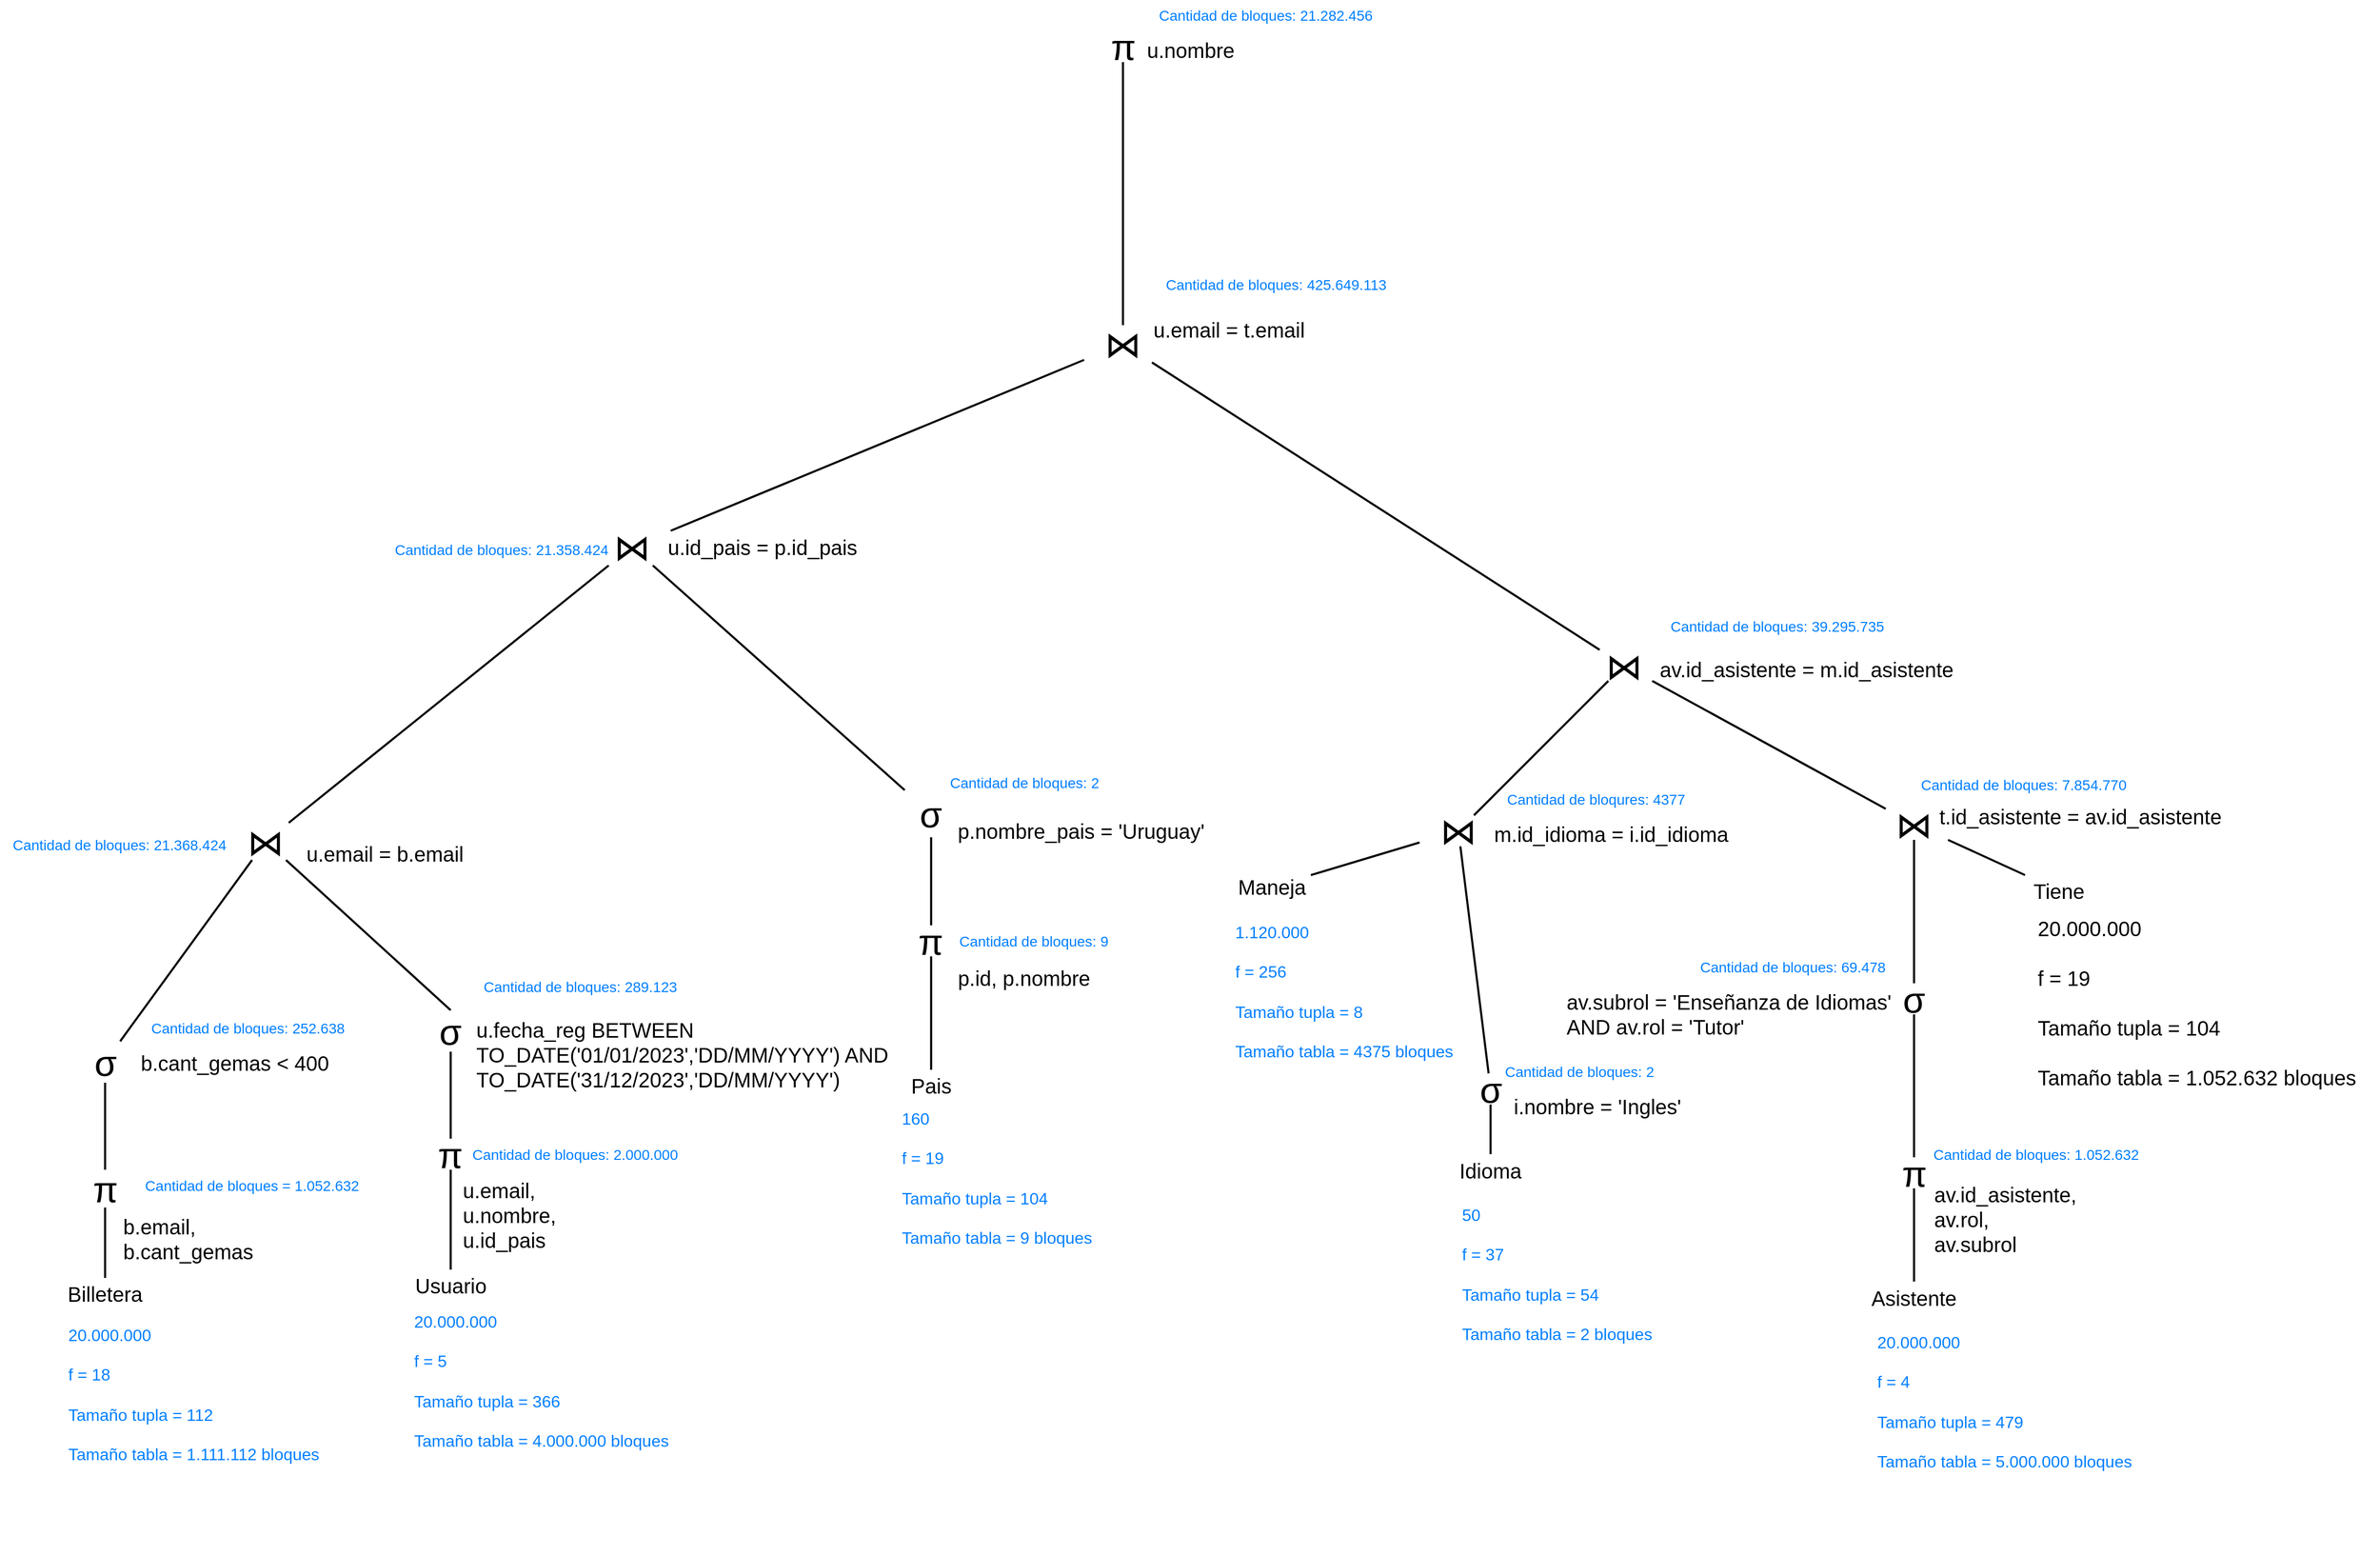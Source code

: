 <mxfile version="24.8.2">
  <diagram id="ld3mcQhA281-zXJmEGoM" name="Page-1">
    <mxGraphModel dx="3373" dy="3289" grid="1" gridSize="10" guides="1" tooltips="1" connect="1" arrows="1" fold="1" page="1" pageScale="1" pageWidth="827" pageHeight="1169" math="0" shadow="0">
      <root>
        <mxCell id="0" />
        <mxCell id="1" parent="0" />
        <mxCell id="2" style="edgeStyle=none;shape=connector;rounded=1;html=1;labelBackgroundColor=none;strokeWidth=2;fontFamily=Helvetica;fontSize=20;fontColor=default;endArrow=none;endFill=0;exitX=0.5;exitY=0;exitDx=0;exitDy=0;fontStyle=0" parent="1" source="16" target="50" edge="1">
          <mxGeometry relative="1" as="geometry">
            <mxPoint x="1546.75" y="255" as="sourcePoint" />
            <mxPoint x="1146.75" y="245" as="targetPoint" />
          </mxGeometry>
        </mxCell>
        <mxCell id="3" style="rounded=0;orthogonalLoop=1;jettySize=auto;html=1;endArrow=none;endFill=0;labelBackgroundColor=none;fontColor=default;strokeWidth=2;fontSize=20;fontStyle=0;fontFamily=Helvetica;" parent="1" source="4" target="13" edge="1">
          <mxGeometry relative="1" as="geometry">
            <mxPoint x="1354.25" y="383" as="targetPoint" />
          </mxGeometry>
        </mxCell>
        <mxCell id="4" value="Usuario" style="text;html=1;align=center;verticalAlign=middle;whiteSpace=wrap;rounded=0;fontSize=20;labelBackgroundColor=none;strokeWidth=2;fontColor=default;fontStyle=0;fontFamily=Helvetica;" parent="1" vertex="1">
          <mxGeometry x="1316.75" y="396" width="75" height="30" as="geometry" />
        </mxCell>
        <mxCell id="5" style="edgeStyle=none;shape=connector;rounded=1;html=1;labelBackgroundColor=none;strokeWidth=2;fontFamily=Helvetica;fontSize=20;fontColor=default;endArrow=none;endFill=0;fontStyle=0" parent="1" source="20" target="9" edge="1">
          <mxGeometry relative="1" as="geometry">
            <mxPoint x="1856.755" y="317" as="targetPoint" />
            <mxPoint x="1883.31" y="366" as="sourcePoint" />
          </mxGeometry>
        </mxCell>
        <mxCell id="6" style="rounded=0;orthogonalLoop=1;jettySize=auto;html=1;endArrow=none;endFill=0;labelBackgroundColor=none;fontColor=default;strokeWidth=2;fontSize=20;fontStyle=0;fontFamily=Helvetica;" parent="1" source="7" target="18" edge="1">
          <mxGeometry relative="1" as="geometry">
            <mxPoint x="1818.25" y="183.5" as="sourcePoint" />
          </mxGeometry>
        </mxCell>
        <mxCell id="7" value="Pais" style="text;html=1;align=center;verticalAlign=middle;whiteSpace=wrap;rounded=0;fontSize=20;labelBackgroundColor=none;strokeWidth=2;fontColor=default;fontStyle=0;fontFamily=Helvetica;" parent="1" vertex="1">
          <mxGeometry x="1780.75" y="203" width="75" height="30" as="geometry" />
        </mxCell>
        <mxCell id="8" style="edgeStyle=none;shape=connector;rounded=1;orthogonalLoop=1;jettySize=auto;html=1;strokeWidth=2;align=center;verticalAlign=middle;fontFamily=Helvetica;fontSize=20;fontColor=default;labelBackgroundColor=none;endArrow=none;endFill=0;fontStyle=0" parent="1" source="9" target="60" edge="1">
          <mxGeometry relative="1" as="geometry">
            <mxPoint x="2068.75" y="142.0" as="targetPoint" />
          </mxGeometry>
        </mxCell>
        <mxCell id="11" value="&lt;span style=&quot;font-size: 20px;&quot;&gt;u.email,&amp;nbsp;&lt;/span&gt;&lt;div style=&quot;font-size: 20px;&quot;&gt;&lt;span style=&quot;font-size: 20px;&quot;&gt;u.nombre,&amp;nbsp;&lt;/span&gt;&lt;/div&gt;&lt;div style=&quot;font-size: 20px;&quot;&gt;&lt;span style=&quot;font-size: 20px;&quot;&gt;u.id_pais&lt;/span&gt;&lt;/div&gt;" style="text;whiteSpace=wrap;html=1;labelBackgroundColor=none;verticalAlign=top;strokeWidth=2;fontColor=default;fontSize=20;fontStyle=0;fontFamily=Helvetica;" parent="1" vertex="1">
          <mxGeometry x="1364.25" y="300.75" width="112.5" height="90" as="geometry" />
        </mxCell>
        <mxCell id="12" style="rounded=0;orthogonalLoop=1;jettySize=auto;html=1;endArrow=none;endFill=0;fontStyle=0;fontSize=20;labelBackgroundColor=none;fontColor=default;strokeWidth=2;fontFamily=Helvetica;" parent="1" source="13" target="16" edge="1">
          <mxGeometry relative="1" as="geometry" />
        </mxCell>
        <mxCell id="13" value="&lt;span style=&quot;font-style: normal; font-variant-ligatures: normal; font-variant-caps: normal; letter-spacing: normal; orphans: 2; text-indent: 0px; text-transform: none; widows: 2; word-spacing: 0px; -webkit-text-stroke-width: 0px; white-space: normal; text-decoration-thickness: initial; text-decoration-style: initial; text-decoration-color: initial; float: none; font-size: 35px; display: inline !important;&quot;&gt;&lt;font style=&quot;font-size: 35px;&quot;&gt;&lt;span style=&quot;font-size: 35px;&quot;&gt;π&lt;/span&gt;&lt;/font&gt;&lt;/span&gt;" style="text;whiteSpace=wrap;html=1;align=center;verticalAlign=middle;fontSize=35;labelBackgroundColor=none;strokeWidth=2;fontColor=default;fontStyle=0;fontFamily=Helvetica;" parent="1" vertex="1">
          <mxGeometry x="1344.25" y="269.5" width="20" height="30" as="geometry" />
        </mxCell>
        <mxCell id="14" value="&lt;span style=&quot;font-size: 20px; font-style: normal; font-variant-ligatures: normal; font-variant-caps: normal; letter-spacing: normal; orphans: 2; text-align: left; text-indent: 0px; text-transform: none; widows: 2; word-spacing: 0px; -webkit-text-stroke-width: 0px; white-space: normal; text-decoration-thickness: initial; text-decoration-style: initial; text-decoration-color: initial; float: none; display: inline !important;&quot;&gt;p.nombre_pais = &#39;Uruguay&#39;&lt;/span&gt;" style="text;whiteSpace=wrap;html=1;labelBackgroundColor=none;fontSize=20;strokeWidth=2;fontColor=default;fontStyle=0;fontFamily=Helvetica;" parent="1" vertex="1">
          <mxGeometry x="1842" y="-46" width="250" height="35" as="geometry" />
        </mxCell>
        <mxCell id="15" value="&lt;span style=&quot;font-size: 20px; font-style: normal; font-variant-ligatures: normal; font-variant-caps: normal; letter-spacing: normal; orphans: 2; text-align: left; text-indent: 0px; text-transform: none; widows: 2; word-spacing: 0px; -webkit-text-stroke-width: 0px; white-space: normal; text-decoration-thickness: initial; text-decoration-style: initial; text-decoration-color: initial; float: none; display: inline !important;&quot;&gt;u.fecha_reg BETWEEN TO_DATE(&#39;01/01/2023&#39;,&#39;DD/MM/YYYY&#39;) AND TO_DATE(&#39;31/12/2023&#39;,&#39;DD/MM/YYYY&#39;)&lt;/span&gt;" style="text;whiteSpace=wrap;html=1;labelBackgroundColor=none;strokeWidth=2;fontColor=default;fontSize=20;fontStyle=0;fontFamily=Helvetica;" parent="1" vertex="1">
          <mxGeometry x="1376.75" y="145.5" width="410" height="100" as="geometry" />
        </mxCell>
        <mxCell id="16" value="&lt;span style=&quot;font-size: 35px;&quot;&gt;σ &lt;/span&gt;" style="text;html=1;align=center;verticalAlign=middle;whiteSpace=wrap;rounded=0;fontFamily=Helvetica;fontSize=35;labelBackgroundColor=none;strokeWidth=2;fontColor=default;fontStyle=0" parent="1" vertex="1">
          <mxGeometry x="1324.25" y="145.5" width="60" height="40" as="geometry" />
        </mxCell>
        <mxCell id="17" style="edgeStyle=none;shape=connector;rounded=0;orthogonalLoop=1;jettySize=auto;html=1;align=center;verticalAlign=middle;fontFamily=Helvetica;fontSize=20;fontColor=default;labelBackgroundColor=none;endArrow=none;endFill=0;strokeWidth=2;fontStyle=0" parent="1" source="18" target="20" edge="1">
          <mxGeometry relative="1" as="geometry" />
        </mxCell>
        <mxCell id="18" value="&lt;span style=&quot;font-style: normal; font-variant-ligatures: normal; font-variant-caps: normal; letter-spacing: normal; orphans: 2; text-indent: 0px; text-transform: none; widows: 2; word-spacing: 0px; -webkit-text-stroke-width: 0px; white-space: normal; text-decoration-thickness: initial; text-decoration-style: initial; text-decoration-color: initial; float: none; font-size: 35px; display: inline !important;&quot;&gt;&lt;font style=&quot;font-size: 35px;&quot;&gt;&lt;span style=&quot;font-size: 35px;&quot;&gt;π&lt;/span&gt;&lt;/font&gt;&lt;/span&gt;" style="text;whiteSpace=wrap;html=1;align=center;verticalAlign=middle;fontSize=35;labelBackgroundColor=none;strokeWidth=2;fontColor=default;fontStyle=0;fontFamily=Helvetica;" parent="1" vertex="1">
          <mxGeometry x="1808.25" y="63.5" width="20" height="30" as="geometry" />
        </mxCell>
        <mxCell id="19" value="p.id, p.nombre" style="text;html=1;align=center;verticalAlign=middle;whiteSpace=wrap;rounded=0;fontFamily=Helvetica;fontSize=20;labelBackgroundColor=none;strokeWidth=2;fontColor=default;fontStyle=0" parent="1" vertex="1">
          <mxGeometry x="1828.25" y="99" width="160" height="30" as="geometry" />
        </mxCell>
        <mxCell id="20" value="&lt;span style=&quot;font-size: 35px;&quot;&gt;σ &lt;/span&gt;" style="text;html=1;align=center;verticalAlign=middle;whiteSpace=wrap;rounded=0;fontFamily=Helvetica;fontSize=35;labelBackgroundColor=none;strokeWidth=2;fontColor=default;fontStyle=0" parent="1" vertex="1">
          <mxGeometry x="1788.25" y="-67" width="60" height="45.5" as="geometry" />
        </mxCell>
        <mxCell id="21" style="edgeStyle=none;shape=connector;rounded=1;html=1;labelBackgroundColor=none;strokeWidth=2;fontFamily=Helvetica;fontSize=20;fontColor=default;endArrow=none;endFill=0;fontStyle=0" parent="1" source="29" target="27" edge="1">
          <mxGeometry relative="1" as="geometry">
            <mxPoint x="2312.75" y="217.75" as="sourcePoint" />
            <mxPoint x="2254.847" y="137.75" as="targetPoint" />
          </mxGeometry>
        </mxCell>
        <mxCell id="22" style="edgeStyle=none;shape=connector;rounded=1;orthogonalLoop=1;jettySize=auto;html=1;align=center;verticalAlign=middle;fontFamily=Helvetica;fontSize=20;fontColor=default;labelBackgroundColor=none;endArrow=none;endFill=0;strokeWidth=2;fontStyle=0" parent="1" source="23" target="29" edge="1">
          <mxGeometry relative="1" as="geometry">
            <mxPoint x="2351.25" y="49.25" as="sourcePoint" />
          </mxGeometry>
        </mxCell>
        <mxCell id="23" value="Idioma" style="text;html=1;align=center;verticalAlign=middle;whiteSpace=wrap;rounded=0;fontSize=20;labelBackgroundColor=none;strokeWidth=2;fontColor=default;fontStyle=0;fontFamily=Helvetica;" parent="1" vertex="1">
          <mxGeometry x="2321" y="284.5" width="75" height="30" as="geometry" />
        </mxCell>
        <mxCell id="24" style="edgeStyle=none;html=1;endArrow=none;endFill=0;strokeWidth=2;fontSize=20;labelBackgroundColor=none;fontColor=default;fontStyle=0;fontFamily=Helvetica;" parent="1" source="25" target="27" edge="1">
          <mxGeometry relative="1" as="geometry">
            <mxPoint x="2039.75" y="217.75" as="sourcePoint" />
          </mxGeometry>
        </mxCell>
        <mxCell id="25" value="Maneja" style="text;html=1;align=center;verticalAlign=middle;whiteSpace=wrap;rounded=0;fontSize=20;labelBackgroundColor=none;strokeWidth=2;fontColor=default;fontStyle=0;fontFamily=Helvetica;" parent="1" vertex="1">
          <mxGeometry x="2110" y="11.25" width="75" height="30" as="geometry" />
        </mxCell>
        <mxCell id="26" style="edgeStyle=none;shape=connector;rounded=1;orthogonalLoop=1;jettySize=auto;html=1;strokeWidth=2;align=center;verticalAlign=middle;fontFamily=Helvetica;fontSize=20;fontColor=default;labelBackgroundColor=none;endArrow=none;endFill=0;fontStyle=0" parent="1" source="27" target="55" edge="1">
          <mxGeometry relative="1" as="geometry">
            <mxPoint x="2389.75" y="-62.5" as="targetPoint" />
          </mxGeometry>
        </mxCell>
        <mxCell id="31" style="edgeStyle=none;shape=connector;rounded=1;html=1;labelBackgroundColor=none;strokeWidth=2;fontFamily=Helvetica;fontSize=20;fontColor=default;endArrow=none;endFill=0;fontStyle=0" parent="1" source="32" target="36" edge="1">
          <mxGeometry relative="1" as="geometry">
            <mxPoint x="2693.887" y="5.5" as="targetPoint" />
            <mxPoint x="2622.005" y="48.5" as="sourcePoint" />
          </mxGeometry>
        </mxCell>
        <mxCell id="33" style="edgeStyle=none;shape=connector;rounded=1;html=1;labelBackgroundColor=none;strokeWidth=2;fontFamily=Helvetica;fontSize=20;fontColor=default;endArrow=none;endFill=0;fontStyle=0" parent="1" source="34" target="36" edge="1">
          <mxGeometry relative="1" as="geometry">
            <mxPoint x="2719.973" y="5.5" as="targetPoint" />
          </mxGeometry>
        </mxCell>
        <mxCell id="34" value="Tiene" style="text;html=1;align=center;verticalAlign=middle;whiteSpace=wrap;rounded=0;fontSize=20;labelBackgroundColor=none;strokeWidth=2;fontColor=default;fontStyle=0;fontFamily=Helvetica;" parent="1" vertex="1">
          <mxGeometry x="2870" y="15" width="75" height="30" as="geometry" />
        </mxCell>
        <mxCell id="35" style="edgeStyle=none;shape=connector;rounded=1;orthogonalLoop=1;jettySize=auto;html=1;strokeWidth=2;align=center;verticalAlign=middle;fontFamily=Helvetica;fontSize=20;fontColor=default;labelBackgroundColor=none;endArrow=none;endFill=0;fontStyle=0" parent="1" source="36" target="55" edge="1">
          <mxGeometry relative="1" as="geometry">
            <mxPoint x="2609.75" y="-112.5" as="targetPoint" />
          </mxGeometry>
        </mxCell>
        <mxCell id="37" style="edgeStyle=orthogonalEdgeStyle;rounded=0;orthogonalLoop=1;jettySize=auto;html=1;entryX=0.5;entryY=1;entryDx=0;entryDy=0;endArrow=none;endFill=0;strokeWidth=2;labelBackgroundColor=none;fontColor=default;fontSize=20;fontStyle=0;fontFamily=Helvetica;" parent="1" source="38" target="32" edge="1">
          <mxGeometry relative="1" as="geometry" />
        </mxCell>
        <mxCell id="38" value="&lt;span style=&quot;font-style: normal; font-variant-ligatures: normal; font-variant-caps: normal; letter-spacing: normal; orphans: 2; text-indent: 0px; text-transform: none; widows: 2; word-spacing: 0px; -webkit-text-stroke-width: 0px; white-space: normal; text-decoration-thickness: initial; text-decoration-style: initial; text-decoration-color: initial; float: none; font-size: 35px; display: inline !important;&quot;&gt;&lt;font style=&quot;font-size: 35px;&quot;&gt;&lt;span style=&quot;font-size: 35px;&quot;&gt;π&lt;/span&gt;&lt;/font&gt;&lt;/span&gt;" style="text;whiteSpace=wrap;html=1;align=center;verticalAlign=middle;fontSize=35;labelBackgroundColor=none;strokeWidth=2;fontColor=default;fontStyle=0;fontFamily=Helvetica;" parent="1" vertex="1">
          <mxGeometry x="2757.5" y="287.5" width="20" height="30" as="geometry" />
        </mxCell>
        <mxCell id="39" style="edgeStyle=orthogonalEdgeStyle;rounded=0;orthogonalLoop=1;jettySize=auto;html=1;entryX=0.5;entryY=1;entryDx=0;entryDy=0;endArrow=none;endFill=0;strokeWidth=2;labelBackgroundColor=none;fontColor=default;fontSize=20;fontStyle=0;fontFamily=Helvetica;" parent="1" source="40" target="38" edge="1">
          <mxGeometry relative="1" as="geometry" />
        </mxCell>
        <mxCell id="40" value="Asistente" style="text;html=1;align=center;verticalAlign=middle;whiteSpace=wrap;rounded=0;fontSize=20;labelBackgroundColor=none;strokeWidth=2;fontColor=default;fontStyle=0;fontFamily=Helvetica;" parent="1" vertex="1">
          <mxGeometry x="2730" y="407.5" width="75" height="30" as="geometry" />
        </mxCell>
        <mxCell id="43" value="&lt;span style=&quot;font-size: 20px; font-style: normal; font-variant-ligatures: normal; font-variant-caps: normal; letter-spacing: normal; orphans: 2; text-align: left; text-indent: 0px; text-transform: none; widows: 2; word-spacing: 0px; -webkit-text-stroke-width: 0px; white-space: normal; text-decoration-thickness: initial; text-decoration-style: initial; text-decoration-color: initial; float: none; display: inline !important;&quot;&gt;av.id_asistente,&lt;/span&gt;&lt;div style=&quot;font-size: 20px;&quot;&gt;&lt;span style=&quot;font-size: 20px; font-style: normal; font-variant-ligatures: normal; font-variant-caps: normal; letter-spacing: normal; orphans: 2; text-align: left; text-indent: 0px; text-transform: none; widows: 2; word-spacing: 0px; -webkit-text-stroke-width: 0px; white-space: normal; text-decoration-thickness: initial; text-decoration-style: initial; text-decoration-color: initial; float: none; display: inline !important;&quot;&gt;av.rol,&lt;div style=&quot;font-size: 20px;&quot;&gt;&lt;span style=&quot;font-size: 20px;&quot;&gt;av.subrol&lt;/span&gt;&lt;/div&gt;&lt;/span&gt;&lt;/div&gt;" style="text;whiteSpace=wrap;html=1;labelBackgroundColor=none;strokeWidth=2;fontColor=default;fontSize=20;fontStyle=0;fontFamily=Helvetica;" parent="1" vertex="1">
          <mxGeometry x="2784.75" y="304.5" width="140.25" height="90" as="geometry" />
        </mxCell>
        <mxCell id="44" value="Billetera" style="text;html=1;align=center;verticalAlign=middle;whiteSpace=wrap;rounded=0;fontSize=20;labelBackgroundColor=none;strokeWidth=2;fontColor=default;fontStyle=0;fontFamily=Helvetica;" parent="1" vertex="1">
          <mxGeometry x="983" y="404" width="75" height="30" as="geometry" />
        </mxCell>
        <mxCell id="45" style="rounded=0;orthogonalLoop=1;jettySize=auto;html=1;endArrow=none;endFill=0;labelBackgroundColor=none;fontColor=default;strokeWidth=2;fontSize=20;fontStyle=0;fontFamily=Helvetica;" parent="1" source="44" target="47" edge="1">
          <mxGeometry relative="1" as="geometry">
            <mxPoint x="1023.63" y="463" as="sourcePoint" />
            <mxPoint x="1023.63" y="378" as="targetPoint" />
          </mxGeometry>
        </mxCell>
        <mxCell id="46" style="edgeStyle=none;shape=connector;rounded=1;orthogonalLoop=1;jettySize=auto;html=1;strokeWidth=2;align=center;verticalAlign=middle;fontFamily=Helvetica;fontSize=20;fontColor=default;labelBackgroundColor=none;endArrow=none;endFill=0;fontStyle=0" parent="1" source="47" target="52" edge="1">
          <mxGeometry relative="1" as="geometry" />
        </mxCell>
        <mxCell id="47" value="&lt;span style=&quot;font-style: normal; font-variant-ligatures: normal; font-variant-caps: normal; letter-spacing: normal; orphans: 2; text-indent: 0px; text-transform: none; widows: 2; word-spacing: 0px; -webkit-text-stroke-width: 0px; white-space: normal; text-decoration-thickness: initial; text-decoration-style: initial; text-decoration-color: initial; float: none; font-size: 35px; display: inline !important;&quot;&gt;&lt;font style=&quot;font-size: 35px;&quot;&gt;&lt;span style=&quot;font-size: 35px;&quot;&gt;π&lt;/span&gt;&lt;/font&gt;&lt;/span&gt;" style="text;whiteSpace=wrap;html=1;align=center;verticalAlign=middle;fontSize=35;labelBackgroundColor=none;strokeWidth=2;fontColor=default;fontStyle=0;fontFamily=Helvetica;" parent="1" vertex="1">
          <mxGeometry x="1006.75" y="299.5" width="27.5" height="36.5" as="geometry" />
        </mxCell>
        <mxCell id="48" value="&lt;span style=&quot;font-size: 20px;&quot;&gt;b.email,&lt;/span&gt;&lt;div style=&quot;font-size: 20px;&quot;&gt;&lt;span style=&quot;font-size: 20px;&quot;&gt;b.cant_gemas&lt;/span&gt;&lt;/div&gt;" style="text;whiteSpace=wrap;html=1;labelBackgroundColor=none;verticalAlign=top;strokeWidth=2;fontColor=default;fontSize=20;fontStyle=0;fontFamily=Helvetica;" parent="1" vertex="1">
          <mxGeometry x="1036" y="336" width="112.5" height="90" as="geometry" />
        </mxCell>
        <mxCell id="49" style="edgeStyle=none;shape=connector;rounded=1;orthogonalLoop=1;jettySize=auto;html=1;strokeWidth=2;align=center;verticalAlign=middle;fontFamily=Helvetica;fontSize=20;fontColor=default;labelBackgroundColor=none;endArrow=none;endFill=0;fontStyle=0" parent="1" source="50" target="9" edge="1">
          <mxGeometry relative="1" as="geometry" />
        </mxCell>
        <mxCell id="51" style="edgeStyle=none;shape=connector;rounded=1;orthogonalLoop=1;jettySize=auto;html=1;strokeWidth=2;align=center;verticalAlign=middle;fontFamily=Helvetica;fontSize=20;fontColor=default;labelBackgroundColor=none;endArrow=none;endFill=0;fontStyle=0" parent="1" source="52" target="50" edge="1">
          <mxGeometry relative="1" as="geometry" />
        </mxCell>
        <mxCell id="52" value="&lt;span style=&quot;font-size: 35px;&quot;&gt;σ &lt;/span&gt;" style="text;html=1;align=center;verticalAlign=middle;whiteSpace=wrap;rounded=0;fontFamily=Helvetica;fontSize=35;labelBackgroundColor=none;strokeWidth=2;fontColor=default;fontStyle=0" parent="1" vertex="1">
          <mxGeometry x="990.5" y="175.5" width="60" height="40" as="geometry" />
        </mxCell>
        <mxCell id="53" value="&lt;span style=&quot;font-size: 20px; font-style: normal; font-variant-ligatures: normal; font-variant-caps: normal; letter-spacing: normal; orphans: 2; text-align: left; text-indent: 0px; text-transform: none; widows: 2; word-spacing: 0px; -webkit-text-stroke-width: 0px; white-space: normal; text-decoration-thickness: initial; text-decoration-style: initial; text-decoration-color: initial; float: none; display: inline !important;&quot;&gt;b.cant_gemas &amp;lt; 400&lt;/span&gt;" style="text;whiteSpace=wrap;html=1;strokeWidth=2;fontColor=default;labelBackgroundColor=none;fontSize=20;fontStyle=0;fontFamily=Helvetica;" parent="1" vertex="1">
          <mxGeometry x="1053" y="178" width="245" height="43" as="geometry" />
        </mxCell>
        <mxCell id="54" style="edgeStyle=none;shape=connector;rounded=1;orthogonalLoop=1;jettySize=auto;html=1;strokeWidth=2;align=center;verticalAlign=middle;fontFamily=Helvetica;fontSize=20;fontColor=default;labelBackgroundColor=none;endArrow=none;endFill=0;fontStyle=0" parent="1" source="55" target="60" edge="1">
          <mxGeometry relative="1" as="geometry" />
        </mxCell>
        <mxCell id="59" style="edgeStyle=none;shape=connector;rounded=1;orthogonalLoop=1;jettySize=auto;html=1;strokeWidth=2;align=center;verticalAlign=middle;fontFamily=Helvetica;fontSize=20;fontColor=default;labelBackgroundColor=none;endArrow=none;endFill=0;fontStyle=0" parent="1" source="60" target="61" edge="1">
          <mxGeometry relative="1" as="geometry">
            <mxPoint x="2003.5" y="-730" as="targetPoint" />
          </mxGeometry>
        </mxCell>
        <mxCell id="61" value="π " style="text;html=1;align=center;verticalAlign=middle;whiteSpace=wrap;rounded=0;labelBackgroundColor=none;fontFamily=Helvetica;fontSize=35;strokeWidth=2;fontColor=default;fontStyle=0" parent="1" vertex="1">
          <mxGeometry x="1973.5" y="-800" width="60" height="30" as="geometry" />
        </mxCell>
        <mxCell id="62" value="u.nombre" style="text;html=1;align=center;verticalAlign=middle;whiteSpace=wrap;rounded=0;labelBackgroundColor=none;fontFamily=Helvetica;fontSize=20;strokeWidth=2;fontColor=default;fontStyle=0" parent="1" vertex="1">
          <mxGeometry x="2038.5" y="-797.5" width="60" height="30" as="geometry" />
        </mxCell>
        <mxCell id="64" value="&lt;font style=&quot;font-size: 16px;&quot;&gt;20.000.000&lt;br style=&quot;font-size: 16px;&quot;&gt;&lt;br style=&quot;font-size: 16px;&quot;&gt;f = 18&lt;br style=&quot;font-size: 16px;&quot;&gt;&lt;br style=&quot;font-size: 16px;&quot;&gt;Tamaño tupla = 112&lt;br style=&quot;font-size: 16px;&quot;&gt;&lt;br style=&quot;font-size: 16px;&quot;&gt;Tamaño tabla = 1.111.112 bloques&lt;br style=&quot;font-size: 16px;&quot;&gt;&lt;/font&gt;" style="text;html=1;strokeColor=none;fillColor=none;align=left;verticalAlign=top;whiteSpace=wrap;rounded=0;fontColor=#007FFF;fontSize=16;fontFamily=Helvetica;" parent="1" vertex="1">
          <mxGeometry x="983" y="443" width="315" height="222" as="geometry" />
        </mxCell>
        <mxCell id="65" value="&lt;font style=&quot;font-size: 16px;&quot;&gt;20.000.000&lt;br style=&quot;font-size: 16px;&quot;&gt;&lt;br style=&quot;font-size: 16px;&quot;&gt;f = 5&lt;br style=&quot;font-size: 16px;&quot;&gt;&lt;br style=&quot;font-size: 16px;&quot;&gt;Tamaño tupla = 366&lt;br style=&quot;font-size: 16px;&quot;&gt;&lt;br style=&quot;font-size: 16px;&quot;&gt;Tamaño tabla = 4.000.000 bloques&lt;br style=&quot;font-size: 16px;&quot;&gt;&lt;/font&gt;" style="text;html=1;strokeColor=none;fillColor=none;align=left;verticalAlign=top;whiteSpace=wrap;rounded=0;fontColor=#007FFF;fontSize=16;fontFamily=Helvetica;" parent="1" vertex="1">
          <mxGeometry x="1316.75" y="430" width="331.25" height="222" as="geometry" />
        </mxCell>
        <mxCell id="66" value="&lt;font style=&quot;font-size: 16px;&quot;&gt;160&lt;br style=&quot;font-size: 16px;&quot;&gt;&lt;br style=&quot;font-size: 16px;&quot;&gt;f = 19&lt;br style=&quot;font-size: 16px;&quot;&gt;&lt;br style=&quot;font-size: 16px;&quot;&gt;Tamaño tupla = 104&lt;br style=&quot;font-size: 16px;&quot;&gt;&lt;br style=&quot;font-size: 16px;&quot;&gt;Tamaño tabla = 9 bloques&lt;br style=&quot;font-size: 16px;&quot;&gt;&lt;/font&gt;" style="text;html=1;strokeColor=none;fillColor=none;align=left;verticalAlign=top;whiteSpace=wrap;rounded=0;fontColor=#007FFF;fontSize=16;fontFamily=Helvetica;" parent="1" vertex="1">
          <mxGeometry x="1787.63" y="234" width="331.25" height="222" as="geometry" />
        </mxCell>
        <mxCell id="67" value="&lt;font style=&quot;font-size: 16px;&quot;&gt;1.120.000&lt;br style=&quot;font-size: 16px;&quot;&gt;&lt;br style=&quot;font-size: 16px;&quot;&gt;f = 256&lt;br style=&quot;font-size: 16px;&quot;&gt;&lt;br style=&quot;font-size: 16px;&quot;&gt;Tamaño tupla = 8&lt;br style=&quot;font-size: 16px;&quot;&gt;&lt;br style=&quot;font-size: 16px;&quot;&gt;Tamaño tabla = 4375 bloques&lt;br style=&quot;font-size: 16px;&quot;&gt;&lt;/font&gt;" style="text;html=1;strokeColor=none;fillColor=none;align=left;verticalAlign=top;whiteSpace=wrap;rounded=0;fontColor=#007FFF;fontStyle=0;fontSize=16;fontFamily=Helvetica;" parent="1" vertex="1">
          <mxGeometry x="2110.25" y="53.5" width="228" height="222" as="geometry" />
        </mxCell>
        <mxCell id="69" value="&lt;font style=&quot;font-size: 16px;&quot;&gt;50&lt;br style=&quot;font-size: 16px;&quot;&gt;&lt;br style=&quot;font-size: 16px;&quot;&gt;f = 37&lt;br style=&quot;font-size: 16px;&quot;&gt;&lt;br style=&quot;font-size: 16px;&quot;&gt;Tamaño tupla = 54&lt;br style=&quot;font-size: 16px;&quot;&gt;&lt;br style=&quot;font-size: 16px;&quot;&gt;Tamaño tabla = 2 bloques&lt;br style=&quot;font-size: 16px;&quot;&gt;&lt;/font&gt;" style="text;html=1;strokeColor=none;fillColor=none;align=left;verticalAlign=top;whiteSpace=wrap;rounded=0;fontColor=#007FFF;fontSize=16;fontFamily=Helvetica;" parent="1" vertex="1">
          <mxGeometry x="2328.5" y="326.5" width="210" height="160" as="geometry" />
        </mxCell>
        <mxCell id="70" value="&lt;font style=&quot;font-size: 16px;&quot;&gt;20.000.000&lt;br style=&quot;font-size: 16px;&quot;&gt;&lt;br style=&quot;font-size: 16px;&quot;&gt;f = 4&lt;br style=&quot;font-size: 16px;&quot;&gt;&lt;br style=&quot;font-size: 16px;&quot;&gt;Tamaño tupla = 479&lt;br style=&quot;font-size: 16px;&quot;&gt;&lt;br style=&quot;font-size: 16px;&quot;&gt;Tamaño tabla = 5.000.000 bloques&lt;br style=&quot;font-size: 16px;&quot;&gt;&lt;/font&gt;" style="text;html=1;strokeColor=none;fillColor=none;align=left;verticalAlign=top;whiteSpace=wrap;rounded=0;fontColor=#007FFF;fontSize=16;fontFamily=Helvetica;" parent="1" vertex="1">
          <mxGeometry x="2730" y="449.5" width="331.25" height="222" as="geometry" />
        </mxCell>
        <mxCell id="71" value="&lt;font style=&quot;font-size: 20px;&quot;&gt;20.000.000&lt;br&gt;&lt;br&gt;f = 19&lt;br&gt;&lt;br&gt;Tamaño tupla = 104&lt;br&gt;&lt;br&gt;Tamaño tabla = 1.052.632 bloques&lt;br&gt;&lt;/font&gt;" style="text;html=1;strokeColor=none;fillColor=none;align=left;verticalAlign=top;whiteSpace=wrap;rounded=0;fontFamily=Helvetica;" parent="1" vertex="1">
          <mxGeometry x="2885" y="47.5" width="331.25" height="222" as="geometry" />
        </mxCell>
        <mxCell id="72" value="Cantidad de bloques = 1.052.632" style="text;html=1;align=center;verticalAlign=middle;resizable=0;points=[];autosize=1;strokeColor=none;fillColor=none;fontSize=14;fontFamily=Helvetica;fontColor=#007FFF;" parent="1" vertex="1">
          <mxGeometry x="1046.75" y="299.5" width="230" height="30" as="geometry" />
        </mxCell>
        <mxCell id="73" value="Cantidad de bloques:&amp;nbsp;&lt;span style=&quot;font-size: 14px;&quot;&gt;252.638&lt;/span&gt;" style="text;html=1;align=center;verticalAlign=middle;resizable=0;points=[];autosize=1;strokeColor=none;fillColor=none;fontSize=14;fontFamily=Helvetica;fontColor=#007FFF;labelBackgroundColor=none;" parent="1" vertex="1">
          <mxGeometry x="1053" y="148" width="210" height="30" as="geometry" />
        </mxCell>
        <mxCell id="74" value="Cantidad de bloques: 2.000.000" style="text;html=1;align=center;verticalAlign=middle;resizable=0;points=[];autosize=1;strokeColor=none;fillColor=none;fontColor=#007FFF;fontSize=14;fontFamily=Helvetica;" parent="1" vertex="1">
          <mxGeometry x="1364.25" y="269.5" width="220" height="30" as="geometry" />
        </mxCell>
        <mxCell id="75" value="&lt;font style=&quot;font-size: 14px;&quot;&gt;Cantidad de bloques:&amp;nbsp;&lt;span style=&quot;font-size: 14px;&quot;&gt;289.123&lt;/span&gt;&lt;/font&gt;" style="text;html=1;align=center;verticalAlign=middle;resizable=0;points=[];autosize=1;strokeColor=none;fillColor=none;fontColor=#007FFF;fontSize=14;labelBackgroundColor=none;fontFamily=Helvetica;" parent="1" vertex="1">
          <mxGeometry x="1374.25" y="107.75" width="210" height="30" as="geometry" />
        </mxCell>
        <mxCell id="76" value="Cantidad de bloques: 9" style="text;html=1;align=center;verticalAlign=middle;resizable=0;points=[];autosize=1;strokeColor=none;fillColor=none;fontColor=#007FFF;fontSize=14;fontFamily=Helvetica;" parent="1" vertex="1">
          <mxGeometry x="1832" y="63.5" width="170" height="30" as="geometry" />
        </mxCell>
        <mxCell id="77" value="Cantidad de bloques: 2" style="text;html=1;align=center;verticalAlign=middle;resizable=0;points=[];autosize=1;strokeColor=none;fillColor=none;fontColor=#007FFF;fontSize=14;fontFamily=Helvetica;" parent="1" vertex="1">
          <mxGeometry x="1823.25" y="-89.25" width="170" height="30" as="geometry" />
        </mxCell>
        <mxCell id="80" value="Cantidad de bloques: 1.052.632" style="text;html=1;align=center;verticalAlign=middle;resizable=0;points=[];autosize=1;strokeColor=none;fillColor=none;fontColor=#007FFF;fontSize=14;fontFamily=Helvetica;" parent="1" vertex="1">
          <mxGeometry x="2775" y="269.5" width="220" height="30" as="geometry" />
        </mxCell>
        <mxCell id="95" value="Cantidad de bloques: 21.282.456" style="text;html=1;align=center;verticalAlign=middle;resizable=0;points=[];autosize=1;strokeColor=none;fillColor=none;fontSize=14;fontFamily=Helvetica;fontColor=#007FFF;" parent="1" vertex="1">
          <mxGeometry x="2026" y="-830" width="230" height="30" as="geometry" />
        </mxCell>
        <mxCell id="98" value="" style="group" parent="1" vertex="1" connectable="0">
          <mxGeometry x="1288" y="-320" width="494" height="36" as="geometry" />
        </mxCell>
        <mxCell id="10" value="&lt;span style=&quot;font-size: 20px; font-style: normal; font-variant-ligatures: normal; font-variant-caps: normal; letter-spacing: normal; orphans: 2; text-align: left; text-indent: 0px; text-transform: none; widows: 2; word-spacing: 0px; -webkit-text-stroke-width: 0px; white-space: normal; text-decoration-thickness: initial; text-decoration-style: initial; text-decoration-color: initial; float: none; display: inline !important;&quot;&gt;u.id_pais = p.id_pais&lt;/span&gt;" style="text;whiteSpace=wrap;html=1;labelBackgroundColor=none;verticalAlign=middle;strokeWidth=2;fontColor=default;fontSize=20;fontStyle=0;fontFamily=Helvetica;" parent="98" vertex="1">
          <mxGeometry x="274" y="2.5" width="220" height="31" as="geometry" />
        </mxCell>
        <mxCell id="97" value="" style="group" parent="98" vertex="1" connectable="0">
          <mxGeometry width="278.75" height="36" as="geometry" />
        </mxCell>
        <mxCell id="9" value="&lt;span style=&quot;text-align: start; font-size: 35px;&quot;&gt;&lt;font style=&quot;font-size: 35px;&quot;&gt;⋈&lt;/font&gt;&lt;/span&gt;" style="text;html=1;align=center;verticalAlign=middle;whiteSpace=wrap;rounded=0;fontSize=35;labelBackgroundColor=none;strokeWidth=2;fontColor=default;fontStyle=0;fontFamily=Helvetica;" parent="97" vertex="1">
          <mxGeometry x="203.75" width="75" height="36" as="geometry" />
        </mxCell>
        <mxCell id="90" value="Cantidad de bloques: 21.358.424" style="text;html=1;align=center;verticalAlign=middle;resizable=0;points=[];autosize=1;strokeColor=none;fillColor=none;fontSize=14;fontFamily=Helvetica;fontColor=#007FFF;labelBackgroundColor=none;" parent="97" vertex="1">
          <mxGeometry y="6" width="230" height="30" as="geometry" />
        </mxCell>
        <mxCell id="99" value="" style="group" parent="1" vertex="1" connectable="0">
          <mxGeometry x="919" y="-35.5" width="484" height="61" as="geometry" />
        </mxCell>
        <mxCell id="57" value="&lt;span style=&quot;font-size: 20px; font-style: normal; font-variant-ligatures: normal; font-variant-caps: normal; letter-spacing: normal; orphans: 2; text-align: left; text-indent: 0px; text-transform: none; widows: 2; word-spacing: 0px; -webkit-text-stroke-width: 0px; white-space: normal; text-decoration-thickness: initial; text-decoration-style: initial; text-decoration-color: initial; float: none; display: inline !important;&quot;&gt;u.email = b.email&lt;/span&gt;" style="text;whiteSpace=wrap;html=1;fontFamily=Helvetica;fontSize=20;labelBackgroundColor=none;strokeWidth=2;fontColor=default;fontStyle=0" parent="99" vertex="1">
          <mxGeometry x="294" y="11" width="190" height="50" as="geometry" />
        </mxCell>
        <mxCell id="96" value="" style="group" parent="99" vertex="1" connectable="0">
          <mxGeometry width="294" height="36" as="geometry" />
        </mxCell>
        <mxCell id="50" value="&lt;span style=&quot;text-align: start; font-size: 35px;&quot;&gt;&lt;font style=&quot;font-size: 35px;&quot;&gt;⋈&lt;/font&gt;&lt;/span&gt;" style="text;html=1;align=center;verticalAlign=middle;whiteSpace=wrap;rounded=0;fontSize=35;labelBackgroundColor=none;strokeWidth=2;fontColor=default;fontStyle=0;fontFamily=Helvetica;" parent="96" vertex="1">
          <mxGeometry x="219" width="75" height="36" as="geometry" />
        </mxCell>
        <mxCell id="89" value="Cantidad de bloques:&amp;nbsp;&lt;span style=&quot;font-size: 14px;&quot;&gt;21.368.424&lt;/span&gt;" style="text;html=1;align=center;verticalAlign=middle;resizable=0;points=[];autosize=1;strokeColor=none;fillColor=none;fontSize=14;fontFamily=Helvetica;fontColor=#007FFF;labelBackgroundColor=none;" parent="96" vertex="1">
          <mxGeometry y="6" width="230" height="30" as="geometry" />
        </mxCell>
        <mxCell id="100" value="" style="group" parent="1" vertex="1" connectable="0">
          <mxGeometry x="1966" y="-570" width="305" height="90" as="geometry" />
        </mxCell>
        <mxCell id="58" value="&lt;span style=&quot;font-size: 20px; font-style: normal; font-variant-ligatures: normal; font-variant-caps: normal; letter-spacing: normal; orphans: 2; text-align: left; text-indent: 0px; text-transform: none; widows: 2; word-spacing: 0px; -webkit-text-stroke-width: 0px; white-space: normal; text-decoration-thickness: initial; text-decoration-style: initial; text-decoration-color: initial; float: none; display: inline !important;&quot;&gt;u.email = t.email&lt;/span&gt;&lt;br style=&quot;forced-color-adjust: none; font-size: 20px; font-style: normal; font-variant-ligatures: normal; font-variant-caps: normal; letter-spacing: normal; orphans: 2; text-align: left; text-indent: 0px; text-transform: none; widows: 2; word-spacing: 0px; -webkit-text-stroke-width: 0px; white-space: normal; text-decoration-thickness: initial; text-decoration-style: initial; text-decoration-color: initial;&quot;&gt;" style="text;whiteSpace=wrap;html=1;fontFamily=Helvetica;fontSize=20;labelBackgroundColor=none;strokeWidth=2;fontColor=default;fontStyle=0" parent="100" vertex="1">
          <mxGeometry x="65" y="40" width="180" height="50" as="geometry" />
        </mxCell>
        <mxCell id="60" value="&lt;span style=&quot;text-align: start; font-size: 35px;&quot;&gt;&lt;font style=&quot;font-size: 35px;&quot;&gt;⋈&lt;/font&gt;&lt;/span&gt;" style="text;html=1;align=center;verticalAlign=middle;whiteSpace=wrap;rounded=0;fontSize=35;labelBackgroundColor=none;strokeWidth=2;fontColor=default;fontStyle=0;fontFamily=Helvetica;" parent="100" vertex="1">
          <mxGeometry y="54" width="75" height="36" as="geometry" />
        </mxCell>
        <mxCell id="94" value="Cantidad de bloques: 425.649.113" style="text;html=1;align=center;verticalAlign=middle;resizable=0;points=[];autosize=1;strokeColor=none;fillColor=none;fontSize=14;fontFamily=Helvetica;fontColor=#007FFF;" parent="100" vertex="1">
          <mxGeometry x="65" width="240" height="30" as="geometry" />
        </mxCell>
        <mxCell id="101" value="" style="group" parent="1" vertex="1" connectable="0">
          <mxGeometry x="2449.75" y="-240" width="390" height="71.5" as="geometry" />
        </mxCell>
        <mxCell id="55" value="&lt;span style=&quot;font-size: 35px; text-align: start;&quot;&gt;⋈&lt;/span&gt;" style="text;html=1;align=center;verticalAlign=middle;whiteSpace=wrap;rounded=0;fontSize=35;labelBackgroundColor=none;strokeWidth=2;fontColor=default;fontStyle=0;fontFamily=Helvetica;" parent="101" vertex="1">
          <mxGeometry y="37.5" width="75" height="30" as="geometry" />
        </mxCell>
        <mxCell id="56" value="&lt;span style=&quot;font-size: 20px; font-style: normal; font-variant-ligatures: normal; font-variant-caps: normal; letter-spacing: normal; orphans: 2; text-align: left; text-indent: 0px; text-transform: none; widows: 2; word-spacing: 0px; -webkit-text-stroke-width: 0px; white-space: normal; text-decoration-thickness: initial; text-decoration-style: initial; text-decoration-color: initial; float: none; display: inline !important;&quot;&gt;av.id_asistente = m.id_asistente&lt;/span&gt;" style="text;whiteSpace=wrap;html=1;fontFamily=Helvetica;fontSize=20;labelBackgroundColor=none;strokeWidth=2;fontColor=default;fontStyle=0" parent="101" vertex="1">
          <mxGeometry x="70" y="37.5" width="320" height="34" as="geometry" />
        </mxCell>
        <mxCell id="93" value="Cantidad de bloques: 39.295.735" style="text;html=1;align=center;verticalAlign=middle;resizable=0;points=[];autosize=1;strokeColor=none;fillColor=none;fontSize=14;fontFamily=Helvetica;fontColor=#007FFF;" parent="101" vertex="1">
          <mxGeometry x="70" width="230" height="30" as="geometry" />
        </mxCell>
        <mxCell id="102" value="" style="group" parent="1" vertex="1" connectable="0">
          <mxGeometry x="2730" y="-87" width="410" height="68" as="geometry" />
        </mxCell>
        <mxCell id="36" value="&lt;span style=&quot;font-size: 35px; text-align: start;&quot;&gt;⋈&lt;/span&gt;" style="text;html=1;align=center;verticalAlign=middle;whiteSpace=wrap;rounded=0;fontSize=35;labelBackgroundColor=none;strokeWidth=2;fontColor=default;fontStyle=0;fontFamily=Helvetica;" parent="102" vertex="1">
          <mxGeometry y="38" width="75" height="30" as="geometry" />
        </mxCell>
        <mxCell id="42" value="&lt;span style=&quot;font-size: 20px; font-style: normal; font-variant-ligatures: normal; font-variant-caps: normal; letter-spacing: normal; orphans: 2; text-align: left; text-indent: 0px; text-transform: none; widows: 2; word-spacing: 0px; -webkit-text-stroke-width: 0px; white-space: normal; text-decoration-thickness: initial; text-decoration-style: initial; text-decoration-color: initial; float: none; display: inline !important;&quot;&gt;t.id_asistente = av.id_asistente&amp;nbsp;&lt;/span&gt;" style="text;whiteSpace=wrap;html=1;labelBackgroundColor=none;strokeWidth=2;fontColor=default;fontSize=20;fontStyle=0;fontFamily=Helvetica;" parent="102" vertex="1">
          <mxGeometry x="60" y="26.5" width="350" height="30" as="geometry" />
        </mxCell>
        <mxCell id="92" value="Cantidad de bloques: 7.854.770" style="text;html=1;align=center;verticalAlign=middle;resizable=0;points=[];autosize=1;strokeColor=none;fillColor=none;fontSize=14;fontFamily=Helvetica;fontColor=#007FFF;" parent="102" vertex="1">
          <mxGeometry x="32.57" width="220" height="30" as="geometry" />
        </mxCell>
        <mxCell id="104" value="" style="group" parent="1" vertex="1" connectable="0">
          <mxGeometry x="2290" y="-72.75" width="330" height="70" as="geometry" />
        </mxCell>
        <mxCell id="27" value="&lt;span style=&quot;font-size: 35px; text-align: start;&quot;&gt;⋈&lt;/span&gt;" style="text;html=1;align=center;verticalAlign=middle;whiteSpace=wrap;rounded=0;fontSize=35;labelBackgroundColor=none;strokeWidth=2;fontColor=default;fontStyle=0;fontFamily=Helvetica;" parent="104" vertex="1">
          <mxGeometry y="30" width="75" height="30" as="geometry" />
        </mxCell>
        <mxCell id="30" value="&lt;span style=&quot;font-size: 20px; font-style: normal; font-variant-ligatures: normal; font-variant-caps: normal; letter-spacing: normal; orphans: 2; text-align: left; text-indent: 0px; text-transform: none; widows: 2; word-spacing: 0px; -webkit-text-stroke-width: 0px; white-space: normal; text-decoration-thickness: initial; text-decoration-style: initial; text-decoration-color: initial; float: none; display: inline !important;&quot;&gt;m.id_idioma = i.id_idioma&lt;/span&gt;" style="text;whiteSpace=wrap;html=1;fontFamily=Helvetica;fontSize=20;labelBackgroundColor=none;strokeWidth=2;fontColor=default;fontStyle=0" parent="104" vertex="1">
          <mxGeometry x="70" y="30" width="260" height="40" as="geometry" />
        </mxCell>
        <mxCell id="91" value="Cantidad de bloqures: 4377" style="text;html=1;align=center;verticalAlign=middle;resizable=0;points=[];autosize=1;strokeColor=none;fillColor=none;fontSize=14;fontFamily=Helvetica;fontColor=#007FFF;labelBackgroundColor=none;" parent="104" vertex="1">
          <mxGeometry x="70" width="200" height="30" as="geometry" />
        </mxCell>
        <mxCell id="105" value="" style="group" parent="1" vertex="1" connectable="0">
          <mxGeometry x="2328.5" y="189.5" width="230" height="68" as="geometry" />
        </mxCell>
        <mxCell id="28" value="&lt;span style=&quot;font-size: 20px; font-style: normal; font-variant-ligatures: normal; font-variant-caps: normal; letter-spacing: normal; orphans: 2; text-align: left; text-indent: 0px; text-transform: none; widows: 2; word-spacing: 0px; -webkit-text-stroke-width: 0px; white-space: normal; text-decoration-thickness: initial; text-decoration-style: initial; text-decoration-color: initial; float: none; display: inline !important;&quot;&gt;i.nombre = &#39;Ingles&#39;&lt;/span&gt;" style="text;whiteSpace=wrap;html=1;fontFamily=Helvetica;fontSize=20;labelBackgroundColor=none;strokeWidth=2;fontColor=default;fontStyle=0" parent="105" vertex="1">
          <mxGeometry x="50" y="30" width="180" height="38" as="geometry" />
        </mxCell>
        <mxCell id="29" value="&lt;span style=&quot;font-size: 35px;&quot;&gt;σ &lt;/span&gt;" style="text;html=1;align=center;verticalAlign=middle;whiteSpace=wrap;rounded=0;fontFamily=Helvetica;fontSize=35;labelBackgroundColor=none;strokeWidth=2;fontColor=default;fontStyle=0" parent="105" vertex="1">
          <mxGeometry y="17" width="60" height="30" as="geometry" />
        </mxCell>
        <mxCell id="78" value="Cantidad de bloques: 2" style="text;html=1;align=center;verticalAlign=middle;resizable=0;points=[];autosize=1;strokeColor=none;fillColor=none;fontColor=#007FFF;fontSize=14;fontFamily=Helvetica;" parent="105" vertex="1">
          <mxGeometry x="30" width="170" height="30" as="geometry" />
        </mxCell>
        <mxCell id="107" value="" style="group" parent="1" vertex="1" connectable="0">
          <mxGeometry x="2430" y="89" width="375" height="101" as="geometry" />
        </mxCell>
        <mxCell id="103" value="" style="group" parent="107" vertex="1" connectable="0">
          <mxGeometry width="375" height="101" as="geometry" />
        </mxCell>
        <UserObject label="&lt;span style=&quot;font-size: 20px; font-style: normal; font-variant-ligatures: normal; font-variant-caps: normal; letter-spacing: normal; orphans: 2; text-align: left; text-indent: 0px; text-transform: none; widows: 2; word-spacing: 0px; -webkit-text-stroke-width: 0px; white-space: normal; text-decoration-thickness: initial; text-decoration-style: initial; text-decoration-color: initial; float: none; display: inline !important;&quot;&gt;av.subrol = &#39;Enseñanza de Idiomas&#39; AND&amp;nbsp;&lt;/span&gt;&lt;span style=&quot;font-size: 20px;&quot;&gt;av.rol = &#39;Tutor&#39;&lt;/span&gt;" link="&lt;span style=&quot;color: rgb(0, 0, 0); font-family: Helvetica; font-size: 20px; font-style: normal; font-variant-ligatures: normal; font-variant-caps: normal; font-weight: 400; letter-spacing: normal; orphans: 2; text-align: left; text-indent: 0px; text-transform: none; widows: 2; word-spacing: 0px; -webkit-text-stroke-width: 0px; white-space: normal; background-color: rgb(251, 251, 251); text-decoration-thickness: initial; text-decoration-style: initial; text-decoration-color: initial; display: inline !important; float: none;&quot;&gt;av.subrol = &#39;Enseñanza de Idiomas&#39; AND&lt;/span&gt;" id="41">
          <mxCell style="text;whiteSpace=wrap;html=1;labelBackgroundColor=none;strokeWidth=2;fontColor=default;fontSize=20;fontStyle=0;fontFamily=Helvetica;" parent="103" vertex="1">
            <mxGeometry y="30" width="360" height="71" as="geometry" />
          </mxCell>
        </UserObject>
        <mxCell id="79" value="Cantidad de bloques: 69.478" style="text;html=1;align=center;verticalAlign=middle;resizable=0;points=[];autosize=1;strokeColor=none;fillColor=none;fontColor=#007FFF;fontSize=14;fontFamily=Helvetica;" parent="103" vertex="1">
          <mxGeometry x="120" width="200" height="30" as="geometry" />
        </mxCell>
        <mxCell id="32" value="&lt;span style=&quot;font-size: 35px;&quot;&gt;σ&lt;/span&gt;" style="text;html=1;align=center;verticalAlign=middle;whiteSpace=wrap;rounded=0;fontSize=35;labelBackgroundColor=none;strokeWidth=2;fontColor=default;fontStyle=0;fontFamily=Helvetica;" parent="107" vertex="1">
          <mxGeometry x="300" y="30.5" width="75" height="30" as="geometry" />
        </mxCell>
      </root>
    </mxGraphModel>
  </diagram>
</mxfile>
